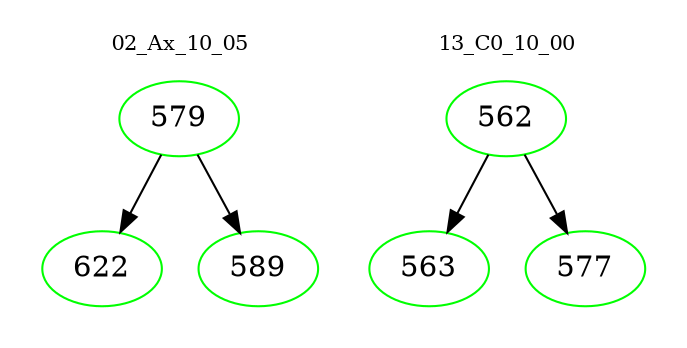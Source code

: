 digraph{
subgraph cluster_0 {
color = white
label = "02_Ax_10_05";
fontsize=10;
T0_579 [label="579", color="green"]
T0_579 -> T0_622 [color="black"]
T0_622 [label="622", color="green"]
T0_579 -> T0_589 [color="black"]
T0_589 [label="589", color="green"]
}
subgraph cluster_1 {
color = white
label = "13_C0_10_00";
fontsize=10;
T1_562 [label="562", color="green"]
T1_562 -> T1_563 [color="black"]
T1_563 [label="563", color="green"]
T1_562 -> T1_577 [color="black"]
T1_577 [label="577", color="green"]
}
}
